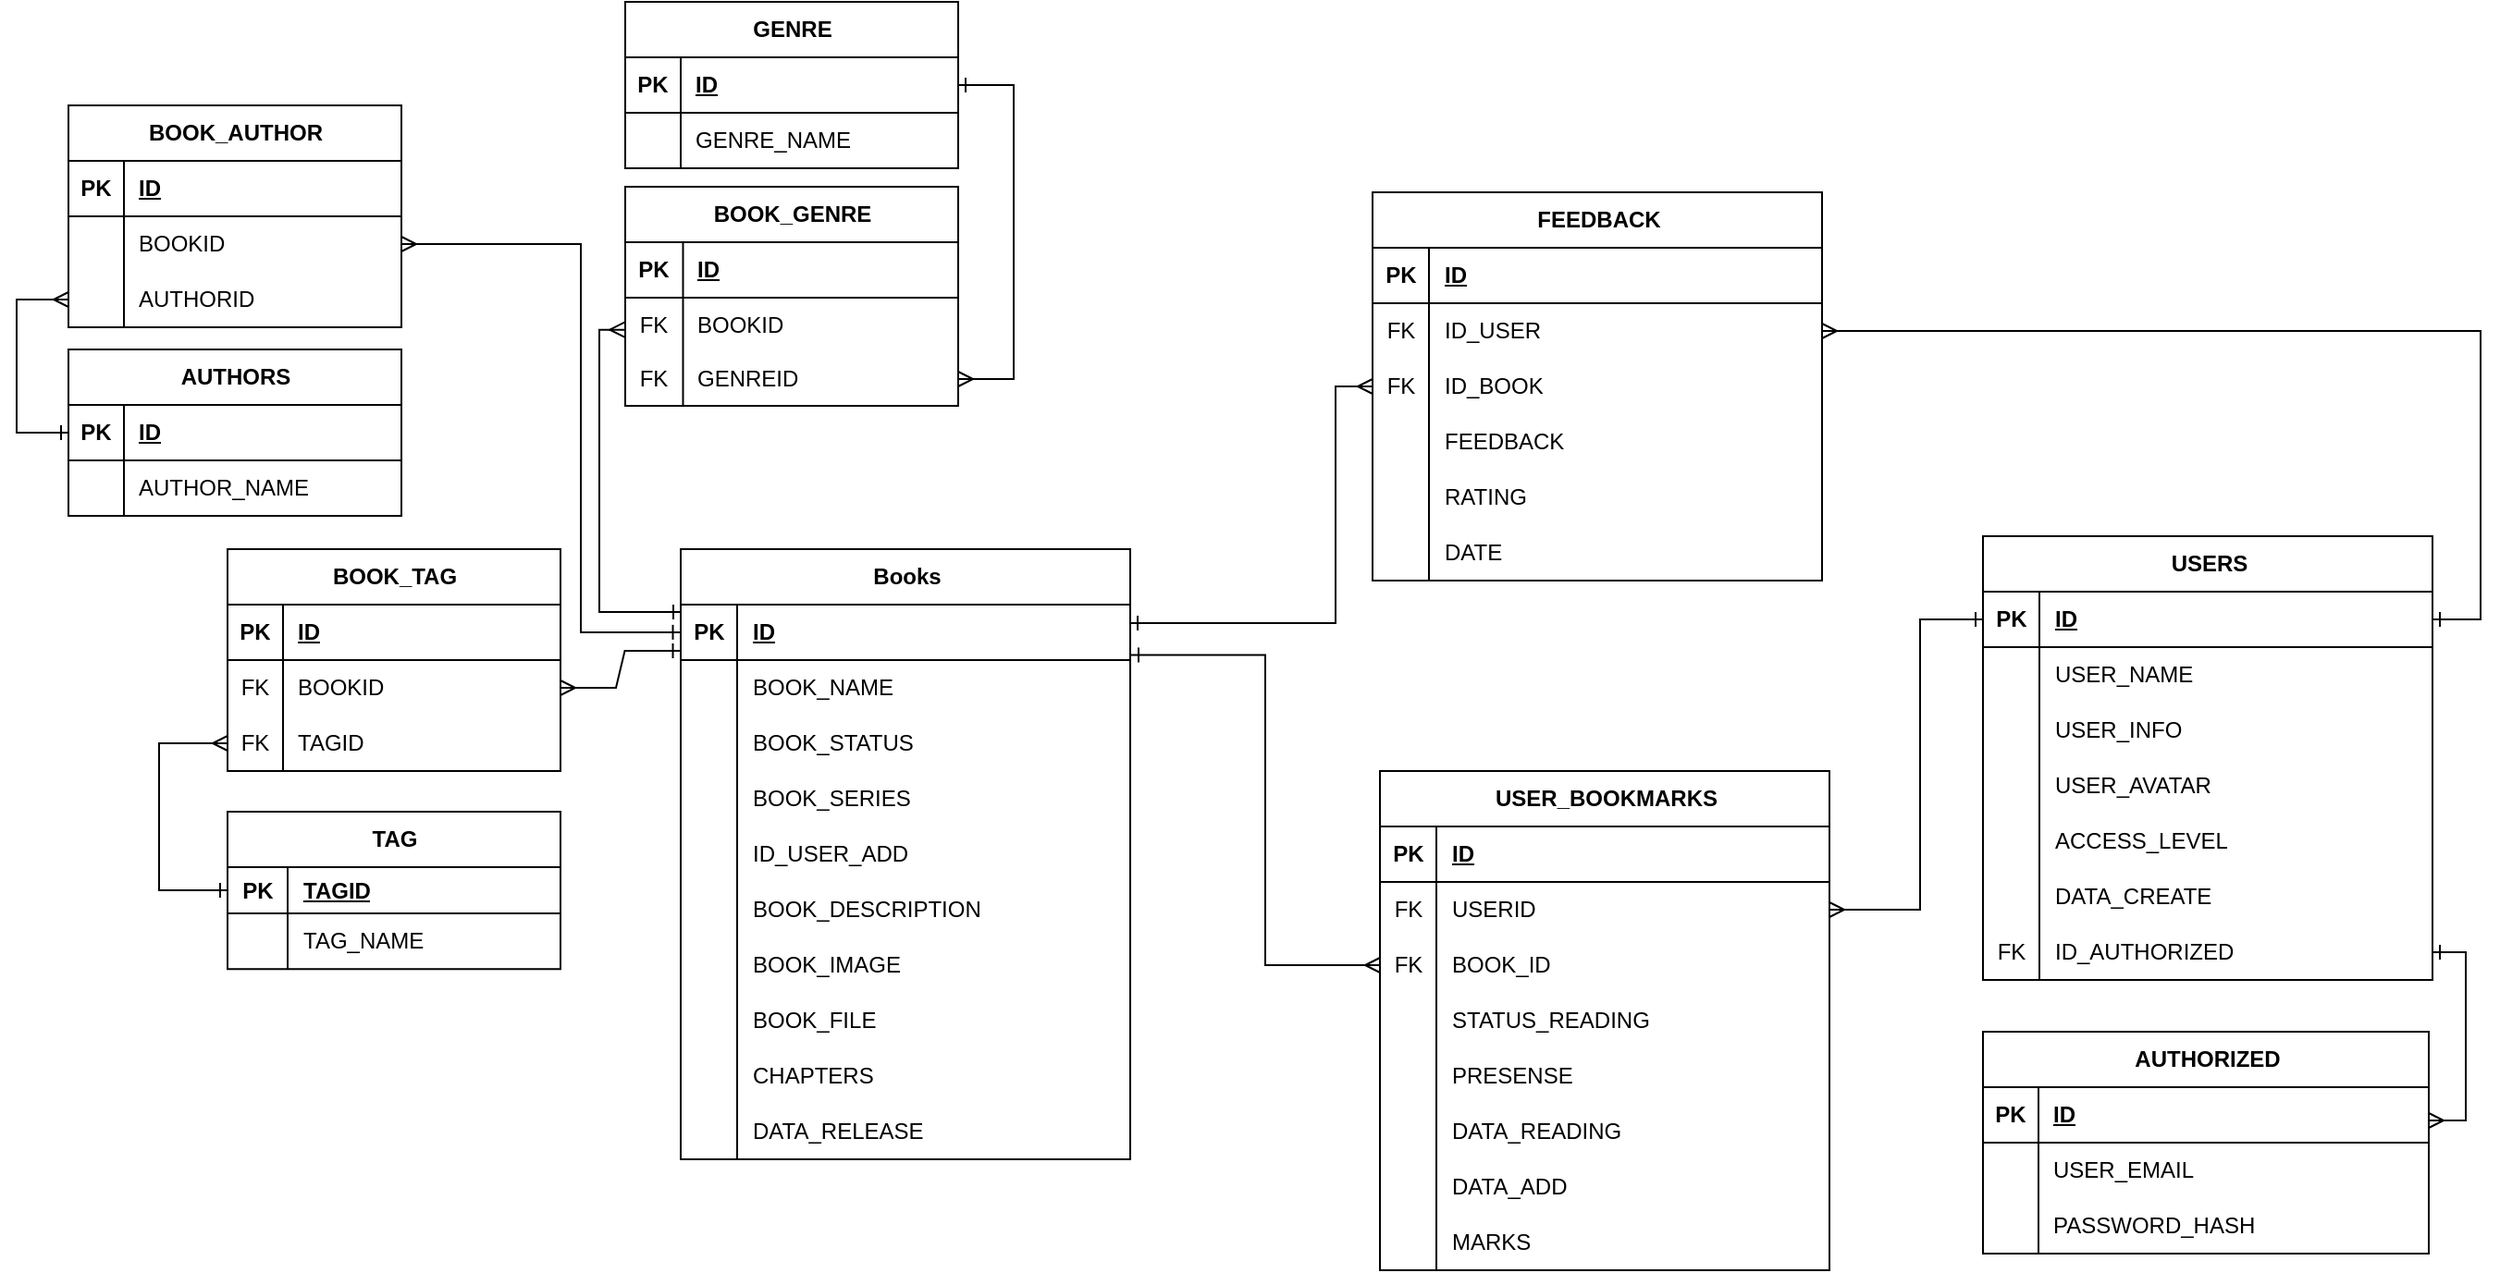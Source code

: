 <mxfile version="24.8.4">
  <diagram name="Страница — 1" id="aPt7wArLV16hNd6ixaCs">
    <mxGraphModel dx="2294" dy="1728" grid="0" gridSize="10" guides="1" tooltips="1" connect="1" arrows="1" fold="1" page="0" pageScale="1" pageWidth="827" pageHeight="1169" math="0" shadow="0">
      <root>
        <mxCell id="0" />
        <mxCell id="1" parent="0" />
        <mxCell id="AsbUazCAEoDY6bj1l2Nj-1" value="Books" style="shape=table;startSize=30;container=1;collapsible=1;childLayout=tableLayout;fixedRows=1;rowLines=0;fontStyle=1;align=center;resizeLast=1;html=1;" parent="1" vertex="1">
          <mxGeometry x="352" y="159" width="243" height="330" as="geometry" />
        </mxCell>
        <mxCell id="AsbUazCAEoDY6bj1l2Nj-2" value="" style="shape=tableRow;horizontal=0;startSize=0;swimlaneHead=0;swimlaneBody=0;fillColor=none;collapsible=0;dropTarget=0;points=[[0,0.5],[1,0.5]];portConstraint=eastwest;top=0;left=0;right=0;bottom=1;" parent="AsbUazCAEoDY6bj1l2Nj-1" vertex="1">
          <mxGeometry y="30" width="243" height="30" as="geometry" />
        </mxCell>
        <mxCell id="AsbUazCAEoDY6bj1l2Nj-3" value="PK" style="shape=partialRectangle;connectable=0;fillColor=none;top=0;left=0;bottom=0;right=0;fontStyle=1;overflow=hidden;whiteSpace=wrap;html=1;" parent="AsbUazCAEoDY6bj1l2Nj-2" vertex="1">
          <mxGeometry width="30.5" height="30" as="geometry">
            <mxRectangle width="30.5" height="30" as="alternateBounds" />
          </mxGeometry>
        </mxCell>
        <mxCell id="AsbUazCAEoDY6bj1l2Nj-4" value="ID" style="shape=partialRectangle;connectable=0;fillColor=none;top=0;left=0;bottom=0;right=0;align=left;spacingLeft=6;fontStyle=5;overflow=hidden;whiteSpace=wrap;html=1;" parent="AsbUazCAEoDY6bj1l2Nj-2" vertex="1">
          <mxGeometry x="30.5" width="212.5" height="30" as="geometry">
            <mxRectangle width="212.5" height="30" as="alternateBounds" />
          </mxGeometry>
        </mxCell>
        <mxCell id="AsbUazCAEoDY6bj1l2Nj-5" value="" style="shape=tableRow;horizontal=0;startSize=0;swimlaneHead=0;swimlaneBody=0;fillColor=none;collapsible=0;dropTarget=0;points=[[0,0.5],[1,0.5]];portConstraint=eastwest;top=0;left=0;right=0;bottom=0;" parent="AsbUazCAEoDY6bj1l2Nj-1" vertex="1">
          <mxGeometry y="60" width="243" height="30" as="geometry" />
        </mxCell>
        <mxCell id="AsbUazCAEoDY6bj1l2Nj-6" value="" style="shape=partialRectangle;connectable=0;fillColor=none;top=0;left=0;bottom=0;right=0;editable=1;overflow=hidden;whiteSpace=wrap;html=1;" parent="AsbUazCAEoDY6bj1l2Nj-5" vertex="1">
          <mxGeometry width="30.5" height="30" as="geometry">
            <mxRectangle width="30.5" height="30" as="alternateBounds" />
          </mxGeometry>
        </mxCell>
        <mxCell id="AsbUazCAEoDY6bj1l2Nj-7" value="BOOK_NAME" style="shape=partialRectangle;connectable=0;fillColor=none;top=0;left=0;bottom=0;right=0;align=left;spacingLeft=6;overflow=hidden;whiteSpace=wrap;html=1;" parent="AsbUazCAEoDY6bj1l2Nj-5" vertex="1">
          <mxGeometry x="30.5" width="212.5" height="30" as="geometry">
            <mxRectangle width="212.5" height="30" as="alternateBounds" />
          </mxGeometry>
        </mxCell>
        <mxCell id="AsbUazCAEoDY6bj1l2Nj-8" value="" style="shape=tableRow;horizontal=0;startSize=0;swimlaneHead=0;swimlaneBody=0;fillColor=none;collapsible=0;dropTarget=0;points=[[0,0.5],[1,0.5]];portConstraint=eastwest;top=0;left=0;right=0;bottom=0;" parent="AsbUazCAEoDY6bj1l2Nj-1" vertex="1">
          <mxGeometry y="90" width="243" height="30" as="geometry" />
        </mxCell>
        <mxCell id="AsbUazCAEoDY6bj1l2Nj-9" value="" style="shape=partialRectangle;connectable=0;fillColor=none;top=0;left=0;bottom=0;right=0;editable=1;overflow=hidden;whiteSpace=wrap;html=1;" parent="AsbUazCAEoDY6bj1l2Nj-8" vertex="1">
          <mxGeometry width="30.5" height="30" as="geometry">
            <mxRectangle width="30.5" height="30" as="alternateBounds" />
          </mxGeometry>
        </mxCell>
        <mxCell id="AsbUazCAEoDY6bj1l2Nj-10" value="BOOK_STATUS" style="shape=partialRectangle;connectable=0;fillColor=none;top=0;left=0;bottom=0;right=0;align=left;spacingLeft=6;overflow=hidden;whiteSpace=wrap;html=1;" parent="AsbUazCAEoDY6bj1l2Nj-8" vertex="1">
          <mxGeometry x="30.5" width="212.5" height="30" as="geometry">
            <mxRectangle width="212.5" height="30" as="alternateBounds" />
          </mxGeometry>
        </mxCell>
        <mxCell id="AsbUazCAEoDY6bj1l2Nj-11" value="" style="shape=tableRow;horizontal=0;startSize=0;swimlaneHead=0;swimlaneBody=0;fillColor=none;collapsible=0;dropTarget=0;points=[[0,0.5],[1,0.5]];portConstraint=eastwest;top=0;left=0;right=0;bottom=0;" parent="AsbUazCAEoDY6bj1l2Nj-1" vertex="1">
          <mxGeometry y="120" width="243" height="30" as="geometry" />
        </mxCell>
        <mxCell id="AsbUazCAEoDY6bj1l2Nj-12" value="" style="shape=partialRectangle;connectable=0;fillColor=none;top=0;left=0;bottom=0;right=0;editable=1;overflow=hidden;whiteSpace=wrap;html=1;" parent="AsbUazCAEoDY6bj1l2Nj-11" vertex="1">
          <mxGeometry width="30.5" height="30" as="geometry">
            <mxRectangle width="30.5" height="30" as="alternateBounds" />
          </mxGeometry>
        </mxCell>
        <mxCell id="AsbUazCAEoDY6bj1l2Nj-13" value="BOOK_SERIES" style="shape=partialRectangle;connectable=0;fillColor=none;top=0;left=0;bottom=0;right=0;align=left;spacingLeft=6;overflow=hidden;whiteSpace=wrap;html=1;" parent="AsbUazCAEoDY6bj1l2Nj-11" vertex="1">
          <mxGeometry x="30.5" width="212.5" height="30" as="geometry">
            <mxRectangle width="212.5" height="30" as="alternateBounds" />
          </mxGeometry>
        </mxCell>
        <mxCell id="AsbUazCAEoDY6bj1l2Nj-43" value="" style="shape=tableRow;horizontal=0;startSize=0;swimlaneHead=0;swimlaneBody=0;fillColor=none;collapsible=0;dropTarget=0;points=[[0,0.5],[1,0.5]];portConstraint=eastwest;top=0;left=0;right=0;bottom=0;" parent="AsbUazCAEoDY6bj1l2Nj-1" vertex="1">
          <mxGeometry y="150" width="243" height="30" as="geometry" />
        </mxCell>
        <mxCell id="AsbUazCAEoDY6bj1l2Nj-44" value="" style="shape=partialRectangle;connectable=0;fillColor=none;top=0;left=0;bottom=0;right=0;editable=1;overflow=hidden;whiteSpace=wrap;html=1;" parent="AsbUazCAEoDY6bj1l2Nj-43" vertex="1">
          <mxGeometry width="30.5" height="30" as="geometry">
            <mxRectangle width="30.5" height="30" as="alternateBounds" />
          </mxGeometry>
        </mxCell>
        <mxCell id="AsbUazCAEoDY6bj1l2Nj-45" value="ID_USER_ADD" style="shape=partialRectangle;connectable=0;fillColor=none;top=0;left=0;bottom=0;right=0;align=left;spacingLeft=6;overflow=hidden;whiteSpace=wrap;html=1;" parent="AsbUazCAEoDY6bj1l2Nj-43" vertex="1">
          <mxGeometry x="30.5" width="212.5" height="30" as="geometry">
            <mxRectangle width="212.5" height="30" as="alternateBounds" />
          </mxGeometry>
        </mxCell>
        <mxCell id="AsbUazCAEoDY6bj1l2Nj-46" value="" style="shape=tableRow;horizontal=0;startSize=0;swimlaneHead=0;swimlaneBody=0;fillColor=none;collapsible=0;dropTarget=0;points=[[0,0.5],[1,0.5]];portConstraint=eastwest;top=0;left=0;right=0;bottom=0;" parent="AsbUazCAEoDY6bj1l2Nj-1" vertex="1">
          <mxGeometry y="180" width="243" height="30" as="geometry" />
        </mxCell>
        <mxCell id="AsbUazCAEoDY6bj1l2Nj-47" value="" style="shape=partialRectangle;connectable=0;fillColor=none;top=0;left=0;bottom=0;right=0;editable=1;overflow=hidden;whiteSpace=wrap;html=1;" parent="AsbUazCAEoDY6bj1l2Nj-46" vertex="1">
          <mxGeometry width="30.5" height="30" as="geometry">
            <mxRectangle width="30.5" height="30" as="alternateBounds" />
          </mxGeometry>
        </mxCell>
        <mxCell id="AsbUazCAEoDY6bj1l2Nj-48" value="BOOK_DESCRIPTION" style="shape=partialRectangle;connectable=0;fillColor=none;top=0;left=0;bottom=0;right=0;align=left;spacingLeft=6;overflow=hidden;whiteSpace=wrap;html=1;" parent="AsbUazCAEoDY6bj1l2Nj-46" vertex="1">
          <mxGeometry x="30.5" width="212.5" height="30" as="geometry">
            <mxRectangle width="212.5" height="30" as="alternateBounds" />
          </mxGeometry>
        </mxCell>
        <mxCell id="AsbUazCAEoDY6bj1l2Nj-49" value="" style="shape=tableRow;horizontal=0;startSize=0;swimlaneHead=0;swimlaneBody=0;fillColor=none;collapsible=0;dropTarget=0;points=[[0,0.5],[1,0.5]];portConstraint=eastwest;top=0;left=0;right=0;bottom=0;" parent="AsbUazCAEoDY6bj1l2Nj-1" vertex="1">
          <mxGeometry y="210" width="243" height="30" as="geometry" />
        </mxCell>
        <mxCell id="AsbUazCAEoDY6bj1l2Nj-50" value="" style="shape=partialRectangle;connectable=0;fillColor=none;top=0;left=0;bottom=0;right=0;editable=1;overflow=hidden;whiteSpace=wrap;html=1;" parent="AsbUazCAEoDY6bj1l2Nj-49" vertex="1">
          <mxGeometry width="30.5" height="30" as="geometry">
            <mxRectangle width="30.5" height="30" as="alternateBounds" />
          </mxGeometry>
        </mxCell>
        <mxCell id="AsbUazCAEoDY6bj1l2Nj-51" value="BOOK_IMAGE" style="shape=partialRectangle;connectable=0;fillColor=none;top=0;left=0;bottom=0;right=0;align=left;spacingLeft=6;overflow=hidden;whiteSpace=wrap;html=1;" parent="AsbUazCAEoDY6bj1l2Nj-49" vertex="1">
          <mxGeometry x="30.5" width="212.5" height="30" as="geometry">
            <mxRectangle width="212.5" height="30" as="alternateBounds" />
          </mxGeometry>
        </mxCell>
        <mxCell id="AsbUazCAEoDY6bj1l2Nj-52" value="" style="shape=tableRow;horizontal=0;startSize=0;swimlaneHead=0;swimlaneBody=0;fillColor=none;collapsible=0;dropTarget=0;points=[[0,0.5],[1,0.5]];portConstraint=eastwest;top=0;left=0;right=0;bottom=0;" parent="AsbUazCAEoDY6bj1l2Nj-1" vertex="1">
          <mxGeometry y="240" width="243" height="30" as="geometry" />
        </mxCell>
        <mxCell id="AsbUazCAEoDY6bj1l2Nj-53" value="" style="shape=partialRectangle;connectable=0;fillColor=none;top=0;left=0;bottom=0;right=0;editable=1;overflow=hidden;whiteSpace=wrap;html=1;" parent="AsbUazCAEoDY6bj1l2Nj-52" vertex="1">
          <mxGeometry width="30.5" height="30" as="geometry">
            <mxRectangle width="30.5" height="30" as="alternateBounds" />
          </mxGeometry>
        </mxCell>
        <mxCell id="AsbUazCAEoDY6bj1l2Nj-54" value="BOOK_FILE" style="shape=partialRectangle;connectable=0;fillColor=none;top=0;left=0;bottom=0;right=0;align=left;spacingLeft=6;overflow=hidden;whiteSpace=wrap;html=1;" parent="AsbUazCAEoDY6bj1l2Nj-52" vertex="1">
          <mxGeometry x="30.5" width="212.5" height="30" as="geometry">
            <mxRectangle width="212.5" height="30" as="alternateBounds" />
          </mxGeometry>
        </mxCell>
        <mxCell id="AsbUazCAEoDY6bj1l2Nj-55" value="" style="shape=tableRow;horizontal=0;startSize=0;swimlaneHead=0;swimlaneBody=0;fillColor=none;collapsible=0;dropTarget=0;points=[[0,0.5],[1,0.5]];portConstraint=eastwest;top=0;left=0;right=0;bottom=0;" parent="AsbUazCAEoDY6bj1l2Nj-1" vertex="1">
          <mxGeometry y="270" width="243" height="30" as="geometry" />
        </mxCell>
        <mxCell id="AsbUazCAEoDY6bj1l2Nj-56" value="" style="shape=partialRectangle;connectable=0;fillColor=none;top=0;left=0;bottom=0;right=0;editable=1;overflow=hidden;whiteSpace=wrap;html=1;" parent="AsbUazCAEoDY6bj1l2Nj-55" vertex="1">
          <mxGeometry width="30.5" height="30" as="geometry">
            <mxRectangle width="30.5" height="30" as="alternateBounds" />
          </mxGeometry>
        </mxCell>
        <mxCell id="AsbUazCAEoDY6bj1l2Nj-57" value="CHAPTERS" style="shape=partialRectangle;connectable=0;fillColor=none;top=0;left=0;bottom=0;right=0;align=left;spacingLeft=6;overflow=hidden;whiteSpace=wrap;html=1;" parent="AsbUazCAEoDY6bj1l2Nj-55" vertex="1">
          <mxGeometry x="30.5" width="212.5" height="30" as="geometry">
            <mxRectangle width="212.5" height="30" as="alternateBounds" />
          </mxGeometry>
        </mxCell>
        <mxCell id="AsbUazCAEoDY6bj1l2Nj-58" value="" style="shape=tableRow;horizontal=0;startSize=0;swimlaneHead=0;swimlaneBody=0;fillColor=none;collapsible=0;dropTarget=0;points=[[0,0.5],[1,0.5]];portConstraint=eastwest;top=0;left=0;right=0;bottom=0;" parent="AsbUazCAEoDY6bj1l2Nj-1" vertex="1">
          <mxGeometry y="300" width="243" height="30" as="geometry" />
        </mxCell>
        <mxCell id="AsbUazCAEoDY6bj1l2Nj-59" value="" style="shape=partialRectangle;connectable=0;fillColor=none;top=0;left=0;bottom=0;right=0;editable=1;overflow=hidden;whiteSpace=wrap;html=1;" parent="AsbUazCAEoDY6bj1l2Nj-58" vertex="1">
          <mxGeometry width="30.5" height="30" as="geometry">
            <mxRectangle width="30.5" height="30" as="alternateBounds" />
          </mxGeometry>
        </mxCell>
        <mxCell id="AsbUazCAEoDY6bj1l2Nj-60" value="DATA_RELEASE" style="shape=partialRectangle;connectable=0;fillColor=none;top=0;left=0;bottom=0;right=0;align=left;spacingLeft=6;overflow=hidden;whiteSpace=wrap;html=1;" parent="AsbUazCAEoDY6bj1l2Nj-58" vertex="1">
          <mxGeometry x="30.5" width="212.5" height="30" as="geometry">
            <mxRectangle width="212.5" height="30" as="alternateBounds" />
          </mxGeometry>
        </mxCell>
        <mxCell id="AsbUazCAEoDY6bj1l2Nj-61" value="BOOK_TAG" style="shape=table;startSize=30;container=1;collapsible=1;childLayout=tableLayout;fixedRows=1;rowLines=0;fontStyle=1;align=center;resizeLast=1;html=1;" parent="1" vertex="1">
          <mxGeometry x="107" y="159" width="180" height="120" as="geometry" />
        </mxCell>
        <mxCell id="AsbUazCAEoDY6bj1l2Nj-62" value="" style="shape=tableRow;horizontal=0;startSize=0;swimlaneHead=0;swimlaneBody=0;fillColor=none;collapsible=0;dropTarget=0;points=[[0,0.5],[1,0.5]];portConstraint=eastwest;top=0;left=0;right=0;bottom=1;" parent="AsbUazCAEoDY6bj1l2Nj-61" vertex="1">
          <mxGeometry y="30" width="180" height="30" as="geometry" />
        </mxCell>
        <mxCell id="AsbUazCAEoDY6bj1l2Nj-63" value="PK" style="shape=partialRectangle;connectable=0;fillColor=none;top=0;left=0;bottom=0;right=0;fontStyle=1;overflow=hidden;whiteSpace=wrap;html=1;" parent="AsbUazCAEoDY6bj1l2Nj-62" vertex="1">
          <mxGeometry width="30" height="30" as="geometry">
            <mxRectangle width="30" height="30" as="alternateBounds" />
          </mxGeometry>
        </mxCell>
        <mxCell id="AsbUazCAEoDY6bj1l2Nj-64" value="ID" style="shape=partialRectangle;connectable=0;fillColor=none;top=0;left=0;bottom=0;right=0;align=left;spacingLeft=6;fontStyle=5;overflow=hidden;whiteSpace=wrap;html=1;" parent="AsbUazCAEoDY6bj1l2Nj-62" vertex="1">
          <mxGeometry x="30" width="150" height="30" as="geometry">
            <mxRectangle width="150" height="30" as="alternateBounds" />
          </mxGeometry>
        </mxCell>
        <mxCell id="AsbUazCAEoDY6bj1l2Nj-65" value="" style="shape=tableRow;horizontal=0;startSize=0;swimlaneHead=0;swimlaneBody=0;fillColor=none;collapsible=0;dropTarget=0;points=[[0,0.5],[1,0.5]];portConstraint=eastwest;top=0;left=0;right=0;bottom=0;" parent="AsbUazCAEoDY6bj1l2Nj-61" vertex="1">
          <mxGeometry y="60" width="180" height="30" as="geometry" />
        </mxCell>
        <mxCell id="AsbUazCAEoDY6bj1l2Nj-66" value="FK" style="shape=partialRectangle;connectable=0;fillColor=none;top=0;left=0;bottom=0;right=0;editable=1;overflow=hidden;whiteSpace=wrap;html=1;" parent="AsbUazCAEoDY6bj1l2Nj-65" vertex="1">
          <mxGeometry width="30" height="30" as="geometry">
            <mxRectangle width="30" height="30" as="alternateBounds" />
          </mxGeometry>
        </mxCell>
        <mxCell id="AsbUazCAEoDY6bj1l2Nj-67" value="BOOKID" style="shape=partialRectangle;connectable=0;fillColor=none;top=0;left=0;bottom=0;right=0;align=left;spacingLeft=6;overflow=hidden;whiteSpace=wrap;html=1;" parent="AsbUazCAEoDY6bj1l2Nj-65" vertex="1">
          <mxGeometry x="30" width="150" height="30" as="geometry">
            <mxRectangle width="150" height="30" as="alternateBounds" />
          </mxGeometry>
        </mxCell>
        <mxCell id="AsbUazCAEoDY6bj1l2Nj-68" value="" style="shape=tableRow;horizontal=0;startSize=0;swimlaneHead=0;swimlaneBody=0;fillColor=none;collapsible=0;dropTarget=0;points=[[0,0.5],[1,0.5]];portConstraint=eastwest;top=0;left=0;right=0;bottom=0;" parent="AsbUazCAEoDY6bj1l2Nj-61" vertex="1">
          <mxGeometry y="90" width="180" height="30" as="geometry" />
        </mxCell>
        <mxCell id="AsbUazCAEoDY6bj1l2Nj-69" value="FK" style="shape=partialRectangle;connectable=0;fillColor=none;top=0;left=0;bottom=0;right=0;editable=1;overflow=hidden;whiteSpace=wrap;html=1;" parent="AsbUazCAEoDY6bj1l2Nj-68" vertex="1">
          <mxGeometry width="30" height="30" as="geometry">
            <mxRectangle width="30" height="30" as="alternateBounds" />
          </mxGeometry>
        </mxCell>
        <mxCell id="AsbUazCAEoDY6bj1l2Nj-70" value="TAGID" style="shape=partialRectangle;connectable=0;fillColor=none;top=0;left=0;bottom=0;right=0;align=left;spacingLeft=6;overflow=hidden;whiteSpace=wrap;html=1;" parent="AsbUazCAEoDY6bj1l2Nj-68" vertex="1">
          <mxGeometry x="30" width="150" height="30" as="geometry">
            <mxRectangle width="150" height="30" as="alternateBounds" />
          </mxGeometry>
        </mxCell>
        <mxCell id="AsbUazCAEoDY6bj1l2Nj-74" value="" style="edgeStyle=entityRelationEdgeStyle;fontSize=12;html=1;endArrow=ERone;endFill=1;rounded=0;entryX=-0.001;entryY=0.833;entryDx=0;entryDy=0;exitX=1;exitY=0.5;exitDx=0;exitDy=0;startArrow=ERmany;startFill=0;entryPerimeter=0;" parent="1" source="AsbUazCAEoDY6bj1l2Nj-65" target="AsbUazCAEoDY6bj1l2Nj-2" edge="1">
          <mxGeometry width="100" height="100" relative="1" as="geometry">
            <mxPoint x="220" y="448" as="sourcePoint" />
            <mxPoint x="320" y="348" as="targetPoint" />
          </mxGeometry>
        </mxCell>
        <mxCell id="AsbUazCAEoDY6bj1l2Nj-75" value="TAG" style="shape=table;startSize=30;container=1;collapsible=1;childLayout=tableLayout;fixedRows=1;rowLines=0;fontStyle=1;align=center;resizeLast=1;html=1;" parent="1" vertex="1">
          <mxGeometry x="107" y="301" width="180" height="85.143" as="geometry" />
        </mxCell>
        <mxCell id="AsbUazCAEoDY6bj1l2Nj-76" value="" style="shape=tableRow;horizontal=0;startSize=0;swimlaneHead=0;swimlaneBody=0;fillColor=none;collapsible=0;dropTarget=0;points=[[0,0.5],[1,0.5]];portConstraint=eastwest;top=0;left=0;right=0;bottom=1;" parent="AsbUazCAEoDY6bj1l2Nj-75" vertex="1">
          <mxGeometry y="30" width="180" height="25" as="geometry" />
        </mxCell>
        <mxCell id="AsbUazCAEoDY6bj1l2Nj-77" value="PK" style="shape=partialRectangle;connectable=0;fillColor=none;top=0;left=0;bottom=0;right=0;fontStyle=1;overflow=hidden;whiteSpace=wrap;html=1;" parent="AsbUazCAEoDY6bj1l2Nj-76" vertex="1">
          <mxGeometry width="32.517" height="25" as="geometry">
            <mxRectangle width="32.517" height="25" as="alternateBounds" />
          </mxGeometry>
        </mxCell>
        <mxCell id="AsbUazCAEoDY6bj1l2Nj-78" value="TAGID" style="shape=partialRectangle;connectable=0;fillColor=none;top=0;left=0;bottom=0;right=0;align=left;spacingLeft=6;fontStyle=5;overflow=hidden;whiteSpace=wrap;html=1;" parent="AsbUazCAEoDY6bj1l2Nj-76" vertex="1">
          <mxGeometry x="32.517" width="147.483" height="25" as="geometry">
            <mxRectangle width="147.483" height="25" as="alternateBounds" />
          </mxGeometry>
        </mxCell>
        <mxCell id="AsbUazCAEoDY6bj1l2Nj-79" value="" style="shape=tableRow;horizontal=0;startSize=0;swimlaneHead=0;swimlaneBody=0;fillColor=none;collapsible=0;dropTarget=0;points=[[0,0.5],[1,0.5]];portConstraint=eastwest;top=0;left=0;right=0;bottom=0;" parent="AsbUazCAEoDY6bj1l2Nj-75" vertex="1">
          <mxGeometry y="55" width="180" height="30" as="geometry" />
        </mxCell>
        <mxCell id="AsbUazCAEoDY6bj1l2Nj-80" value="" style="shape=partialRectangle;connectable=0;fillColor=none;top=0;left=0;bottom=0;right=0;editable=1;overflow=hidden;whiteSpace=wrap;html=1;" parent="AsbUazCAEoDY6bj1l2Nj-79" vertex="1">
          <mxGeometry width="32.517" height="30" as="geometry">
            <mxRectangle width="32.517" height="30" as="alternateBounds" />
          </mxGeometry>
        </mxCell>
        <mxCell id="AsbUazCAEoDY6bj1l2Nj-81" value="TAG_NAME" style="shape=partialRectangle;connectable=0;fillColor=none;top=0;left=0;bottom=0;right=0;align=left;spacingLeft=6;overflow=hidden;whiteSpace=wrap;html=1;" parent="AsbUazCAEoDY6bj1l2Nj-79" vertex="1">
          <mxGeometry x="32.517" width="147.483" height="30" as="geometry">
            <mxRectangle width="147.483" height="30" as="alternateBounds" />
          </mxGeometry>
        </mxCell>
        <mxCell id="AsbUazCAEoDY6bj1l2Nj-90" style="edgeStyle=orthogonalEdgeStyle;rounded=0;orthogonalLoop=1;jettySize=auto;html=1;entryX=0;entryY=0.5;entryDx=0;entryDy=0;endArrow=ERmany;endFill=0;startArrow=ERone;startFill=0;exitX=0;exitY=0.5;exitDx=0;exitDy=0;" parent="1" source="AsbUazCAEoDY6bj1l2Nj-76" target="AsbUazCAEoDY6bj1l2Nj-68" edge="1">
          <mxGeometry relative="1" as="geometry">
            <Array as="points">
              <mxPoint x="70" y="344" />
              <mxPoint x="70" y="264" />
            </Array>
          </mxGeometry>
        </mxCell>
        <mxCell id="AsbUazCAEoDY6bj1l2Nj-91" value="BOOK_GENRE" style="shape=table;startSize=30;container=1;collapsible=1;childLayout=tableLayout;fixedRows=1;rowLines=0;fontStyle=1;align=center;resizeLast=1;html=1;" parent="1" vertex="1">
          <mxGeometry x="322" y="-37" width="180" height="118.469" as="geometry" />
        </mxCell>
        <mxCell id="AsbUazCAEoDY6bj1l2Nj-92" value="" style="shape=tableRow;horizontal=0;startSize=0;swimlaneHead=0;swimlaneBody=0;fillColor=none;collapsible=0;dropTarget=0;points=[[0,0.5],[1,0.5]];portConstraint=eastwest;top=0;left=0;right=0;bottom=1;" parent="AsbUazCAEoDY6bj1l2Nj-91" vertex="1">
          <mxGeometry y="30" width="180" height="30" as="geometry" />
        </mxCell>
        <mxCell id="AsbUazCAEoDY6bj1l2Nj-93" value="PK" style="shape=partialRectangle;connectable=0;fillColor=none;top=0;left=0;bottom=0;right=0;fontStyle=1;overflow=hidden;whiteSpace=wrap;html=1;" parent="AsbUazCAEoDY6bj1l2Nj-92" vertex="1">
          <mxGeometry width="31.247" height="30" as="geometry">
            <mxRectangle width="31.247" height="30" as="alternateBounds" />
          </mxGeometry>
        </mxCell>
        <mxCell id="AsbUazCAEoDY6bj1l2Nj-94" value="ID" style="shape=partialRectangle;connectable=0;fillColor=none;top=0;left=0;bottom=0;right=0;align=left;spacingLeft=6;fontStyle=5;overflow=hidden;whiteSpace=wrap;html=1;" parent="AsbUazCAEoDY6bj1l2Nj-92" vertex="1">
          <mxGeometry x="31.247" width="148.753" height="30" as="geometry">
            <mxRectangle width="148.753" height="30" as="alternateBounds" />
          </mxGeometry>
        </mxCell>
        <mxCell id="AsbUazCAEoDY6bj1l2Nj-95" value="" style="shape=tableRow;horizontal=0;startSize=0;swimlaneHead=0;swimlaneBody=0;fillColor=none;collapsible=0;dropTarget=0;points=[[0,0.5],[1,0.5]];portConstraint=eastwest;top=0;left=0;right=0;bottom=0;" parent="AsbUazCAEoDY6bj1l2Nj-91" vertex="1">
          <mxGeometry y="60" width="180" height="30" as="geometry" />
        </mxCell>
        <mxCell id="AsbUazCAEoDY6bj1l2Nj-96" value="FK" style="shape=partialRectangle;connectable=0;fillColor=none;top=0;left=0;bottom=0;right=0;editable=1;overflow=hidden;whiteSpace=wrap;html=1;" parent="AsbUazCAEoDY6bj1l2Nj-95" vertex="1">
          <mxGeometry width="31.247" height="30" as="geometry">
            <mxRectangle width="31.247" height="30" as="alternateBounds" />
          </mxGeometry>
        </mxCell>
        <mxCell id="AsbUazCAEoDY6bj1l2Nj-97" value="BOOKID" style="shape=partialRectangle;connectable=0;fillColor=none;top=0;left=0;bottom=0;right=0;align=left;spacingLeft=6;overflow=hidden;whiteSpace=wrap;html=1;" parent="AsbUazCAEoDY6bj1l2Nj-95" vertex="1">
          <mxGeometry x="31.247" width="148.753" height="30" as="geometry">
            <mxRectangle width="148.753" height="30" as="alternateBounds" />
          </mxGeometry>
        </mxCell>
        <mxCell id="AsbUazCAEoDY6bj1l2Nj-98" value="" style="shape=tableRow;horizontal=0;startSize=0;swimlaneHead=0;swimlaneBody=0;fillColor=none;collapsible=0;dropTarget=0;points=[[0,0.5],[1,0.5]];portConstraint=eastwest;top=0;left=0;right=0;bottom=0;" parent="AsbUazCAEoDY6bj1l2Nj-91" vertex="1">
          <mxGeometry y="90" width="180" height="28" as="geometry" />
        </mxCell>
        <mxCell id="AsbUazCAEoDY6bj1l2Nj-99" value="FK" style="shape=partialRectangle;connectable=0;fillColor=none;top=0;left=0;bottom=0;right=0;editable=1;overflow=hidden;whiteSpace=wrap;html=1;" parent="AsbUazCAEoDY6bj1l2Nj-98" vertex="1">
          <mxGeometry width="31.247" height="28" as="geometry">
            <mxRectangle width="31.247" height="28" as="alternateBounds" />
          </mxGeometry>
        </mxCell>
        <mxCell id="AsbUazCAEoDY6bj1l2Nj-100" value="GENREID" style="shape=partialRectangle;connectable=0;fillColor=none;top=0;left=0;bottom=0;right=0;align=left;spacingLeft=6;overflow=hidden;whiteSpace=wrap;html=1;" parent="AsbUazCAEoDY6bj1l2Nj-98" vertex="1">
          <mxGeometry x="31.247" width="148.753" height="28" as="geometry">
            <mxRectangle width="148.753" height="28" as="alternateBounds" />
          </mxGeometry>
        </mxCell>
        <mxCell id="AsbUazCAEoDY6bj1l2Nj-104" value="" style="edgeStyle=elbowEdgeStyle;fontSize=12;html=1;endArrow=ERone;endFill=1;rounded=0;startArrow=ERmany;startFill=0;exitX=-0.002;exitY=0.578;exitDx=0;exitDy=0;exitPerimeter=0;" parent="1" source="AsbUazCAEoDY6bj1l2Nj-95" edge="1">
          <mxGeometry width="100" height="100" relative="1" as="geometry">
            <mxPoint x="271" y="81" as="sourcePoint" />
            <mxPoint x="352" y="193" as="targetPoint" />
            <Array as="points">
              <mxPoint x="308" y="122" />
            </Array>
          </mxGeometry>
        </mxCell>
        <mxCell id="AsbUazCAEoDY6bj1l2Nj-105" value="GENRE" style="shape=table;startSize=30;container=1;collapsible=1;childLayout=tableLayout;fixedRows=1;rowLines=0;fontStyle=1;align=center;resizeLast=1;html=1;" parent="1" vertex="1">
          <mxGeometry x="322" y="-137" width="180" height="90" as="geometry" />
        </mxCell>
        <mxCell id="AsbUazCAEoDY6bj1l2Nj-106" value="" style="shape=tableRow;horizontal=0;startSize=0;swimlaneHead=0;swimlaneBody=0;fillColor=none;collapsible=0;dropTarget=0;points=[[0,0.5],[1,0.5]];portConstraint=eastwest;top=0;left=0;right=0;bottom=1;" parent="AsbUazCAEoDY6bj1l2Nj-105" vertex="1">
          <mxGeometry y="30" width="180" height="30" as="geometry" />
        </mxCell>
        <mxCell id="AsbUazCAEoDY6bj1l2Nj-107" value="PK" style="shape=partialRectangle;connectable=0;fillColor=none;top=0;left=0;bottom=0;right=0;fontStyle=1;overflow=hidden;whiteSpace=wrap;html=1;" parent="AsbUazCAEoDY6bj1l2Nj-106" vertex="1">
          <mxGeometry width="30" height="30" as="geometry">
            <mxRectangle width="30" height="30" as="alternateBounds" />
          </mxGeometry>
        </mxCell>
        <mxCell id="AsbUazCAEoDY6bj1l2Nj-108" value="ID" style="shape=partialRectangle;connectable=0;fillColor=none;top=0;left=0;bottom=0;right=0;align=left;spacingLeft=6;fontStyle=5;overflow=hidden;whiteSpace=wrap;html=1;" parent="AsbUazCAEoDY6bj1l2Nj-106" vertex="1">
          <mxGeometry x="30" width="150" height="30" as="geometry">
            <mxRectangle width="150" height="30" as="alternateBounds" />
          </mxGeometry>
        </mxCell>
        <mxCell id="AsbUazCAEoDY6bj1l2Nj-109" value="" style="shape=tableRow;horizontal=0;startSize=0;swimlaneHead=0;swimlaneBody=0;fillColor=none;collapsible=0;dropTarget=0;points=[[0,0.5],[1,0.5]];portConstraint=eastwest;top=0;left=0;right=0;bottom=0;" parent="AsbUazCAEoDY6bj1l2Nj-105" vertex="1">
          <mxGeometry y="60" width="180" height="30" as="geometry" />
        </mxCell>
        <mxCell id="AsbUazCAEoDY6bj1l2Nj-110" value="" style="shape=partialRectangle;connectable=0;fillColor=none;top=0;left=0;bottom=0;right=0;editable=1;overflow=hidden;whiteSpace=wrap;html=1;" parent="AsbUazCAEoDY6bj1l2Nj-109" vertex="1">
          <mxGeometry width="30" height="30" as="geometry">
            <mxRectangle width="30" height="30" as="alternateBounds" />
          </mxGeometry>
        </mxCell>
        <mxCell id="AsbUazCAEoDY6bj1l2Nj-111" value="GENRE_NAME" style="shape=partialRectangle;connectable=0;fillColor=none;top=0;left=0;bottom=0;right=0;align=left;spacingLeft=6;overflow=hidden;whiteSpace=wrap;html=1;" parent="AsbUazCAEoDY6bj1l2Nj-109" vertex="1">
          <mxGeometry x="30" width="150" height="30" as="geometry">
            <mxRectangle width="150" height="30" as="alternateBounds" />
          </mxGeometry>
        </mxCell>
        <mxCell id="AsbUazCAEoDY6bj1l2Nj-118" value="" style="edgeStyle=elbowEdgeStyle;fontSize=12;html=1;endArrow=ERmany;endFill=0;rounded=0;entryX=1;entryY=0.5;entryDx=0;entryDy=0;startArrow=ERone;startFill=0;exitX=1;exitY=0.5;exitDx=0;exitDy=0;" parent="1" source="AsbUazCAEoDY6bj1l2Nj-106" target="AsbUazCAEoDY6bj1l2Nj-98" edge="1">
          <mxGeometry width="100" height="100" relative="1" as="geometry">
            <mxPoint x="499" y="-60" as="sourcePoint" />
            <mxPoint x="630" y="133" as="targetPoint" />
            <Array as="points">
              <mxPoint x="532" y="38" />
            </Array>
          </mxGeometry>
        </mxCell>
        <mxCell id="AsbUazCAEoDY6bj1l2Nj-119" value="BOOK_AUTHOR" style="shape=table;startSize=30;container=1;collapsible=1;childLayout=tableLayout;fixedRows=1;rowLines=0;fontStyle=1;align=center;resizeLast=1;html=1;" parent="1" vertex="1">
          <mxGeometry x="21" y="-81" width="180" height="120" as="geometry" />
        </mxCell>
        <mxCell id="AsbUazCAEoDY6bj1l2Nj-120" value="" style="shape=tableRow;horizontal=0;startSize=0;swimlaneHead=0;swimlaneBody=0;fillColor=none;collapsible=0;dropTarget=0;points=[[0,0.5],[1,0.5]];portConstraint=eastwest;top=0;left=0;right=0;bottom=1;" parent="AsbUazCAEoDY6bj1l2Nj-119" vertex="1">
          <mxGeometry y="30" width="180" height="30" as="geometry" />
        </mxCell>
        <mxCell id="AsbUazCAEoDY6bj1l2Nj-121" value="PK" style="shape=partialRectangle;connectable=0;fillColor=none;top=0;left=0;bottom=0;right=0;fontStyle=1;overflow=hidden;whiteSpace=wrap;html=1;" parent="AsbUazCAEoDY6bj1l2Nj-120" vertex="1">
          <mxGeometry width="30" height="30" as="geometry">
            <mxRectangle width="30" height="30" as="alternateBounds" />
          </mxGeometry>
        </mxCell>
        <mxCell id="AsbUazCAEoDY6bj1l2Nj-122" value="ID" style="shape=partialRectangle;connectable=0;fillColor=none;top=0;left=0;bottom=0;right=0;align=left;spacingLeft=6;fontStyle=5;overflow=hidden;whiteSpace=wrap;html=1;" parent="AsbUazCAEoDY6bj1l2Nj-120" vertex="1">
          <mxGeometry x="30" width="150" height="30" as="geometry">
            <mxRectangle width="150" height="30" as="alternateBounds" />
          </mxGeometry>
        </mxCell>
        <mxCell id="AsbUazCAEoDY6bj1l2Nj-123" value="" style="shape=tableRow;horizontal=0;startSize=0;swimlaneHead=0;swimlaneBody=0;fillColor=none;collapsible=0;dropTarget=0;points=[[0,0.5],[1,0.5]];portConstraint=eastwest;top=0;left=0;right=0;bottom=0;" parent="AsbUazCAEoDY6bj1l2Nj-119" vertex="1">
          <mxGeometry y="60" width="180" height="30" as="geometry" />
        </mxCell>
        <mxCell id="AsbUazCAEoDY6bj1l2Nj-124" value="" style="shape=partialRectangle;connectable=0;fillColor=none;top=0;left=0;bottom=0;right=0;editable=1;overflow=hidden;whiteSpace=wrap;html=1;" parent="AsbUazCAEoDY6bj1l2Nj-123" vertex="1">
          <mxGeometry width="30" height="30" as="geometry">
            <mxRectangle width="30" height="30" as="alternateBounds" />
          </mxGeometry>
        </mxCell>
        <mxCell id="AsbUazCAEoDY6bj1l2Nj-125" value="BOOKID" style="shape=partialRectangle;connectable=0;fillColor=none;top=0;left=0;bottom=0;right=0;align=left;spacingLeft=6;overflow=hidden;whiteSpace=wrap;html=1;" parent="AsbUazCAEoDY6bj1l2Nj-123" vertex="1">
          <mxGeometry x="30" width="150" height="30" as="geometry">
            <mxRectangle width="150" height="30" as="alternateBounds" />
          </mxGeometry>
        </mxCell>
        <mxCell id="AsbUazCAEoDY6bj1l2Nj-126" value="" style="shape=tableRow;horizontal=0;startSize=0;swimlaneHead=0;swimlaneBody=0;fillColor=none;collapsible=0;dropTarget=0;points=[[0,0.5],[1,0.5]];portConstraint=eastwest;top=0;left=0;right=0;bottom=0;" parent="AsbUazCAEoDY6bj1l2Nj-119" vertex="1">
          <mxGeometry y="90" width="180" height="30" as="geometry" />
        </mxCell>
        <mxCell id="AsbUazCAEoDY6bj1l2Nj-127" value="" style="shape=partialRectangle;connectable=0;fillColor=none;top=0;left=0;bottom=0;right=0;editable=1;overflow=hidden;whiteSpace=wrap;html=1;" parent="AsbUazCAEoDY6bj1l2Nj-126" vertex="1">
          <mxGeometry width="30" height="30" as="geometry">
            <mxRectangle width="30" height="30" as="alternateBounds" />
          </mxGeometry>
        </mxCell>
        <mxCell id="AsbUazCAEoDY6bj1l2Nj-128" value="AUTHORID" style="shape=partialRectangle;connectable=0;fillColor=none;top=0;left=0;bottom=0;right=0;align=left;spacingLeft=6;overflow=hidden;whiteSpace=wrap;html=1;" parent="AsbUazCAEoDY6bj1l2Nj-126" vertex="1">
          <mxGeometry x="30" width="150" height="30" as="geometry">
            <mxRectangle width="150" height="30" as="alternateBounds" />
          </mxGeometry>
        </mxCell>
        <mxCell id="AsbUazCAEoDY6bj1l2Nj-132" value="" style="edgeStyle=elbowEdgeStyle;fontSize=12;html=1;endArrow=ERone;endFill=1;rounded=0;startArrow=ERmany;startFill=0;entryX=-0.001;entryY=0.498;entryDx=0;entryDy=0;entryPerimeter=0;exitX=1;exitY=0.5;exitDx=0;exitDy=0;" parent="1" source="AsbUazCAEoDY6bj1l2Nj-123" target="AsbUazCAEoDY6bj1l2Nj-2" edge="1">
          <mxGeometry width="100" height="100" relative="1" as="geometry">
            <mxPoint x="239" y="34" as="sourcePoint" />
            <mxPoint x="351" y="204" as="targetPoint" />
            <Array as="points">
              <mxPoint x="298" y="127" />
            </Array>
          </mxGeometry>
        </mxCell>
        <mxCell id="AsbUazCAEoDY6bj1l2Nj-153" value="AUTHORS" style="shape=table;startSize=30;container=1;collapsible=1;childLayout=tableLayout;fixedRows=1;rowLines=0;fontStyle=1;align=center;resizeLast=1;html=1;" parent="1" vertex="1">
          <mxGeometry x="21" y="51" width="180" height="90" as="geometry" />
        </mxCell>
        <mxCell id="AsbUazCAEoDY6bj1l2Nj-154" value="" style="shape=tableRow;horizontal=0;startSize=0;swimlaneHead=0;swimlaneBody=0;fillColor=none;collapsible=0;dropTarget=0;points=[[0,0.5],[1,0.5]];portConstraint=eastwest;top=0;left=0;right=0;bottom=1;" parent="AsbUazCAEoDY6bj1l2Nj-153" vertex="1">
          <mxGeometry y="30" width="180" height="30" as="geometry" />
        </mxCell>
        <mxCell id="AsbUazCAEoDY6bj1l2Nj-155" value="PK" style="shape=partialRectangle;connectable=0;fillColor=none;top=0;left=0;bottom=0;right=0;fontStyle=1;overflow=hidden;whiteSpace=wrap;html=1;" parent="AsbUazCAEoDY6bj1l2Nj-154" vertex="1">
          <mxGeometry width="30" height="30" as="geometry">
            <mxRectangle width="30" height="30" as="alternateBounds" />
          </mxGeometry>
        </mxCell>
        <mxCell id="AsbUazCAEoDY6bj1l2Nj-156" value="ID" style="shape=partialRectangle;connectable=0;fillColor=none;top=0;left=0;bottom=0;right=0;align=left;spacingLeft=6;fontStyle=5;overflow=hidden;whiteSpace=wrap;html=1;" parent="AsbUazCAEoDY6bj1l2Nj-154" vertex="1">
          <mxGeometry x="30" width="150" height="30" as="geometry">
            <mxRectangle width="150" height="30" as="alternateBounds" />
          </mxGeometry>
        </mxCell>
        <mxCell id="AsbUazCAEoDY6bj1l2Nj-157" value="" style="shape=tableRow;horizontal=0;startSize=0;swimlaneHead=0;swimlaneBody=0;fillColor=none;collapsible=0;dropTarget=0;points=[[0,0.5],[1,0.5]];portConstraint=eastwest;top=0;left=0;right=0;bottom=0;" parent="AsbUazCAEoDY6bj1l2Nj-153" vertex="1">
          <mxGeometry y="60" width="180" height="30" as="geometry" />
        </mxCell>
        <mxCell id="AsbUazCAEoDY6bj1l2Nj-158" value="" style="shape=partialRectangle;connectable=0;fillColor=none;top=0;left=0;bottom=0;right=0;editable=1;overflow=hidden;whiteSpace=wrap;html=1;" parent="AsbUazCAEoDY6bj1l2Nj-157" vertex="1">
          <mxGeometry width="30" height="30" as="geometry">
            <mxRectangle width="30" height="30" as="alternateBounds" />
          </mxGeometry>
        </mxCell>
        <mxCell id="AsbUazCAEoDY6bj1l2Nj-159" value="AUTHOR_NAME" style="shape=partialRectangle;connectable=0;fillColor=none;top=0;left=0;bottom=0;right=0;align=left;spacingLeft=6;overflow=hidden;whiteSpace=wrap;html=1;" parent="AsbUazCAEoDY6bj1l2Nj-157" vertex="1">
          <mxGeometry x="30" width="150" height="30" as="geometry">
            <mxRectangle width="150" height="30" as="alternateBounds" />
          </mxGeometry>
        </mxCell>
        <mxCell id="AsbUazCAEoDY6bj1l2Nj-160" value="" style="edgeStyle=elbowEdgeStyle;fontSize=12;html=1;endArrow=ERmany;endFill=0;rounded=0;entryX=0;entryY=0.5;entryDx=0;entryDy=0;exitX=0;exitY=0.5;exitDx=0;exitDy=0;startArrow=ERone;startFill=0;" parent="1" source="AsbUazCAEoDY6bj1l2Nj-153" target="AsbUazCAEoDY6bj1l2Nj-126" edge="1">
          <mxGeometry width="100" height="100" relative="1" as="geometry">
            <mxPoint x="-159" y="79" as="sourcePoint" />
            <mxPoint x="-59" y="-21" as="targetPoint" />
            <Array as="points">
              <mxPoint x="-7" y="49" />
            </Array>
          </mxGeometry>
        </mxCell>
        <mxCell id="AsbUazCAEoDY6bj1l2Nj-161" value="USER_BOOKMARKS" style="shape=table;startSize=30;container=1;collapsible=1;childLayout=tableLayout;fixedRows=1;rowLines=0;fontStyle=1;align=center;resizeLast=1;html=1;" parent="1" vertex="1">
          <mxGeometry x="730" y="279" width="243" height="270" as="geometry" />
        </mxCell>
        <mxCell id="AsbUazCAEoDY6bj1l2Nj-162" value="" style="shape=tableRow;horizontal=0;startSize=0;swimlaneHead=0;swimlaneBody=0;fillColor=none;collapsible=0;dropTarget=0;points=[[0,0.5],[1,0.5]];portConstraint=eastwest;top=0;left=0;right=0;bottom=1;" parent="AsbUazCAEoDY6bj1l2Nj-161" vertex="1">
          <mxGeometry y="30" width="243" height="30" as="geometry" />
        </mxCell>
        <mxCell id="AsbUazCAEoDY6bj1l2Nj-163" value="PK" style="shape=partialRectangle;connectable=0;fillColor=none;top=0;left=0;bottom=0;right=0;fontStyle=1;overflow=hidden;whiteSpace=wrap;html=1;" parent="AsbUazCAEoDY6bj1l2Nj-162" vertex="1">
          <mxGeometry width="30.5" height="30" as="geometry">
            <mxRectangle width="30.5" height="30" as="alternateBounds" />
          </mxGeometry>
        </mxCell>
        <mxCell id="AsbUazCAEoDY6bj1l2Nj-164" value="ID" style="shape=partialRectangle;connectable=0;fillColor=none;top=0;left=0;bottom=0;right=0;align=left;spacingLeft=6;fontStyle=5;overflow=hidden;whiteSpace=wrap;html=1;" parent="AsbUazCAEoDY6bj1l2Nj-162" vertex="1">
          <mxGeometry x="30.5" width="212.5" height="30" as="geometry">
            <mxRectangle width="212.5" height="30" as="alternateBounds" />
          </mxGeometry>
        </mxCell>
        <mxCell id="AsbUazCAEoDY6bj1l2Nj-165" value="" style="shape=tableRow;horizontal=0;startSize=0;swimlaneHead=0;swimlaneBody=0;fillColor=none;collapsible=0;dropTarget=0;points=[[0,0.5],[1,0.5]];portConstraint=eastwest;top=0;left=0;right=0;bottom=0;" parent="AsbUazCAEoDY6bj1l2Nj-161" vertex="1">
          <mxGeometry y="60" width="243" height="30" as="geometry" />
        </mxCell>
        <mxCell id="AsbUazCAEoDY6bj1l2Nj-166" value="FK" style="shape=partialRectangle;connectable=0;fillColor=none;top=0;left=0;bottom=0;right=0;editable=1;overflow=hidden;whiteSpace=wrap;html=1;" parent="AsbUazCAEoDY6bj1l2Nj-165" vertex="1">
          <mxGeometry width="30.5" height="30" as="geometry">
            <mxRectangle width="30.5" height="30" as="alternateBounds" />
          </mxGeometry>
        </mxCell>
        <mxCell id="AsbUazCAEoDY6bj1l2Nj-167" value="USERID" style="shape=partialRectangle;connectable=0;fillColor=none;top=0;left=0;bottom=0;right=0;align=left;spacingLeft=6;overflow=hidden;whiteSpace=wrap;html=1;" parent="AsbUazCAEoDY6bj1l2Nj-165" vertex="1">
          <mxGeometry x="30.5" width="212.5" height="30" as="geometry">
            <mxRectangle width="212.5" height="30" as="alternateBounds" />
          </mxGeometry>
        </mxCell>
        <mxCell id="AsbUazCAEoDY6bj1l2Nj-168" value="" style="shape=tableRow;horizontal=0;startSize=0;swimlaneHead=0;swimlaneBody=0;fillColor=none;collapsible=0;dropTarget=0;points=[[0,0.5],[1,0.5]];portConstraint=eastwest;top=0;left=0;right=0;bottom=0;" parent="AsbUazCAEoDY6bj1l2Nj-161" vertex="1">
          <mxGeometry y="90" width="243" height="30" as="geometry" />
        </mxCell>
        <mxCell id="AsbUazCAEoDY6bj1l2Nj-169" value="FK" style="shape=partialRectangle;connectable=0;fillColor=none;top=0;left=0;bottom=0;right=0;editable=1;overflow=hidden;whiteSpace=wrap;html=1;" parent="AsbUazCAEoDY6bj1l2Nj-168" vertex="1">
          <mxGeometry width="30.5" height="30" as="geometry">
            <mxRectangle width="30.5" height="30" as="alternateBounds" />
          </mxGeometry>
        </mxCell>
        <mxCell id="AsbUazCAEoDY6bj1l2Nj-170" value="BOOK_ID" style="shape=partialRectangle;connectable=0;fillColor=none;top=0;left=0;bottom=0;right=0;align=left;spacingLeft=6;overflow=hidden;whiteSpace=wrap;html=1;" parent="AsbUazCAEoDY6bj1l2Nj-168" vertex="1">
          <mxGeometry x="30.5" width="212.5" height="30" as="geometry">
            <mxRectangle width="212.5" height="30" as="alternateBounds" />
          </mxGeometry>
        </mxCell>
        <mxCell id="AsbUazCAEoDY6bj1l2Nj-171" value="" style="shape=tableRow;horizontal=0;startSize=0;swimlaneHead=0;swimlaneBody=0;fillColor=none;collapsible=0;dropTarget=0;points=[[0,0.5],[1,0.5]];portConstraint=eastwest;top=0;left=0;right=0;bottom=0;" parent="AsbUazCAEoDY6bj1l2Nj-161" vertex="1">
          <mxGeometry y="120" width="243" height="30" as="geometry" />
        </mxCell>
        <mxCell id="AsbUazCAEoDY6bj1l2Nj-172" value="" style="shape=partialRectangle;connectable=0;fillColor=none;top=0;left=0;bottom=0;right=0;editable=1;overflow=hidden;whiteSpace=wrap;html=1;" parent="AsbUazCAEoDY6bj1l2Nj-171" vertex="1">
          <mxGeometry width="30.5" height="30" as="geometry">
            <mxRectangle width="30.5" height="30" as="alternateBounds" />
          </mxGeometry>
        </mxCell>
        <mxCell id="AsbUazCAEoDY6bj1l2Nj-173" value="STATUS_READING" style="shape=partialRectangle;connectable=0;fillColor=none;top=0;left=0;bottom=0;right=0;align=left;spacingLeft=6;overflow=hidden;whiteSpace=wrap;html=1;" parent="AsbUazCAEoDY6bj1l2Nj-171" vertex="1">
          <mxGeometry x="30.5" width="212.5" height="30" as="geometry">
            <mxRectangle width="212.5" height="30" as="alternateBounds" />
          </mxGeometry>
        </mxCell>
        <mxCell id="AsbUazCAEoDY6bj1l2Nj-174" value="" style="shape=tableRow;horizontal=0;startSize=0;swimlaneHead=0;swimlaneBody=0;fillColor=none;collapsible=0;dropTarget=0;points=[[0,0.5],[1,0.5]];portConstraint=eastwest;top=0;left=0;right=0;bottom=0;" parent="AsbUazCAEoDY6bj1l2Nj-161" vertex="1">
          <mxGeometry y="150" width="243" height="30" as="geometry" />
        </mxCell>
        <mxCell id="AsbUazCAEoDY6bj1l2Nj-175" value="" style="shape=partialRectangle;connectable=0;fillColor=none;top=0;left=0;bottom=0;right=0;editable=1;overflow=hidden;whiteSpace=wrap;html=1;" parent="AsbUazCAEoDY6bj1l2Nj-174" vertex="1">
          <mxGeometry width="30.5" height="30" as="geometry">
            <mxRectangle width="30.5" height="30" as="alternateBounds" />
          </mxGeometry>
        </mxCell>
        <mxCell id="AsbUazCAEoDY6bj1l2Nj-176" value="PRESENSE" style="shape=partialRectangle;connectable=0;fillColor=none;top=0;left=0;bottom=0;right=0;align=left;spacingLeft=6;overflow=hidden;whiteSpace=wrap;html=1;" parent="AsbUazCAEoDY6bj1l2Nj-174" vertex="1">
          <mxGeometry x="30.5" width="212.5" height="30" as="geometry">
            <mxRectangle width="212.5" height="30" as="alternateBounds" />
          </mxGeometry>
        </mxCell>
        <mxCell id="AsbUazCAEoDY6bj1l2Nj-177" value="" style="shape=tableRow;horizontal=0;startSize=0;swimlaneHead=0;swimlaneBody=0;fillColor=none;collapsible=0;dropTarget=0;points=[[0,0.5],[1,0.5]];portConstraint=eastwest;top=0;left=0;right=0;bottom=0;" parent="AsbUazCAEoDY6bj1l2Nj-161" vertex="1">
          <mxGeometry y="180" width="243" height="30" as="geometry" />
        </mxCell>
        <mxCell id="AsbUazCAEoDY6bj1l2Nj-178" value="" style="shape=partialRectangle;connectable=0;fillColor=none;top=0;left=0;bottom=0;right=0;editable=1;overflow=hidden;whiteSpace=wrap;html=1;" parent="AsbUazCAEoDY6bj1l2Nj-177" vertex="1">
          <mxGeometry width="30.5" height="30" as="geometry">
            <mxRectangle width="30.5" height="30" as="alternateBounds" />
          </mxGeometry>
        </mxCell>
        <mxCell id="AsbUazCAEoDY6bj1l2Nj-179" value="DATA_READING" style="shape=partialRectangle;connectable=0;fillColor=none;top=0;left=0;bottom=0;right=0;align=left;spacingLeft=6;overflow=hidden;whiteSpace=wrap;html=1;" parent="AsbUazCAEoDY6bj1l2Nj-177" vertex="1">
          <mxGeometry x="30.5" width="212.5" height="30" as="geometry">
            <mxRectangle width="212.5" height="30" as="alternateBounds" />
          </mxGeometry>
        </mxCell>
        <mxCell id="AsbUazCAEoDY6bj1l2Nj-180" value="" style="shape=tableRow;horizontal=0;startSize=0;swimlaneHead=0;swimlaneBody=0;fillColor=none;collapsible=0;dropTarget=0;points=[[0,0.5],[1,0.5]];portConstraint=eastwest;top=0;left=0;right=0;bottom=0;" parent="AsbUazCAEoDY6bj1l2Nj-161" vertex="1">
          <mxGeometry y="210" width="243" height="30" as="geometry" />
        </mxCell>
        <mxCell id="AsbUazCAEoDY6bj1l2Nj-181" value="" style="shape=partialRectangle;connectable=0;fillColor=none;top=0;left=0;bottom=0;right=0;editable=1;overflow=hidden;whiteSpace=wrap;html=1;" parent="AsbUazCAEoDY6bj1l2Nj-180" vertex="1">
          <mxGeometry width="30.5" height="30" as="geometry">
            <mxRectangle width="30.5" height="30" as="alternateBounds" />
          </mxGeometry>
        </mxCell>
        <mxCell id="AsbUazCAEoDY6bj1l2Nj-182" value="DATA_ADD" style="shape=partialRectangle;connectable=0;fillColor=none;top=0;left=0;bottom=0;right=0;align=left;spacingLeft=6;overflow=hidden;whiteSpace=wrap;html=1;" parent="AsbUazCAEoDY6bj1l2Nj-180" vertex="1">
          <mxGeometry x="30.5" width="212.5" height="30" as="geometry">
            <mxRectangle width="212.5" height="30" as="alternateBounds" />
          </mxGeometry>
        </mxCell>
        <mxCell id="AsbUazCAEoDY6bj1l2Nj-183" value="" style="shape=tableRow;horizontal=0;startSize=0;swimlaneHead=0;swimlaneBody=0;fillColor=none;collapsible=0;dropTarget=0;points=[[0,0.5],[1,0.5]];portConstraint=eastwest;top=0;left=0;right=0;bottom=0;" parent="AsbUazCAEoDY6bj1l2Nj-161" vertex="1">
          <mxGeometry y="240" width="243" height="30" as="geometry" />
        </mxCell>
        <mxCell id="AsbUazCAEoDY6bj1l2Nj-184" value="" style="shape=partialRectangle;connectable=0;fillColor=none;top=0;left=0;bottom=0;right=0;editable=1;overflow=hidden;whiteSpace=wrap;html=1;" parent="AsbUazCAEoDY6bj1l2Nj-183" vertex="1">
          <mxGeometry width="30.5" height="30" as="geometry">
            <mxRectangle width="30.5" height="30" as="alternateBounds" />
          </mxGeometry>
        </mxCell>
        <mxCell id="AsbUazCAEoDY6bj1l2Nj-185" value="MARKS" style="shape=partialRectangle;connectable=0;fillColor=none;top=0;left=0;bottom=0;right=0;align=left;spacingLeft=6;overflow=hidden;whiteSpace=wrap;html=1;" parent="AsbUazCAEoDY6bj1l2Nj-183" vertex="1">
          <mxGeometry x="30.5" width="212.5" height="30" as="geometry">
            <mxRectangle width="212.5" height="30" as="alternateBounds" />
          </mxGeometry>
        </mxCell>
        <mxCell id="AsbUazCAEoDY6bj1l2Nj-192" value="" style="edgeStyle=elbowEdgeStyle;fontSize=12;html=1;endArrow=ERmany;endFill=0;rounded=0;startArrow=ERone;startFill=0;exitX=1.002;exitY=0.908;exitDx=0;exitDy=0;exitPerimeter=0;entryX=0;entryY=0.5;entryDx=0;entryDy=0;" parent="1" source="AsbUazCAEoDY6bj1l2Nj-2" target="AsbUazCAEoDY6bj1l2Nj-168" edge="1">
          <mxGeometry width="100" height="100" relative="1" as="geometry">
            <mxPoint x="684" y="2" as="sourcePoint" />
            <mxPoint x="730" y="325" as="targetPoint" />
            <Array as="points">
              <mxPoint x="668" y="263" />
            </Array>
          </mxGeometry>
        </mxCell>
        <mxCell id="AsbUazCAEoDY6bj1l2Nj-193" value="USERS" style="shape=table;startSize=30;container=1;collapsible=1;childLayout=tableLayout;fixedRows=1;rowLines=0;fontStyle=1;align=center;resizeLast=1;html=1;" parent="1" vertex="1">
          <mxGeometry x="1056" y="152" width="243" height="240" as="geometry" />
        </mxCell>
        <mxCell id="AsbUazCAEoDY6bj1l2Nj-194" value="" style="shape=tableRow;horizontal=0;startSize=0;swimlaneHead=0;swimlaneBody=0;fillColor=none;collapsible=0;dropTarget=0;points=[[0,0.5],[1,0.5]];portConstraint=eastwest;top=0;left=0;right=0;bottom=1;" parent="AsbUazCAEoDY6bj1l2Nj-193" vertex="1">
          <mxGeometry y="30" width="243" height="30" as="geometry" />
        </mxCell>
        <mxCell id="AsbUazCAEoDY6bj1l2Nj-195" value="PK" style="shape=partialRectangle;connectable=0;fillColor=none;top=0;left=0;bottom=0;right=0;fontStyle=1;overflow=hidden;whiteSpace=wrap;html=1;" parent="AsbUazCAEoDY6bj1l2Nj-194" vertex="1">
          <mxGeometry width="30.5" height="30" as="geometry">
            <mxRectangle width="30.5" height="30" as="alternateBounds" />
          </mxGeometry>
        </mxCell>
        <mxCell id="AsbUazCAEoDY6bj1l2Nj-196" value="ID" style="shape=partialRectangle;connectable=0;fillColor=none;top=0;left=0;bottom=0;right=0;align=left;spacingLeft=6;fontStyle=5;overflow=hidden;whiteSpace=wrap;html=1;" parent="AsbUazCAEoDY6bj1l2Nj-194" vertex="1">
          <mxGeometry x="30.5" width="212.5" height="30" as="geometry">
            <mxRectangle width="212.5" height="30" as="alternateBounds" />
          </mxGeometry>
        </mxCell>
        <mxCell id="AsbUazCAEoDY6bj1l2Nj-197" value="" style="shape=tableRow;horizontal=0;startSize=0;swimlaneHead=0;swimlaneBody=0;fillColor=none;collapsible=0;dropTarget=0;points=[[0,0.5],[1,0.5]];portConstraint=eastwest;top=0;left=0;right=0;bottom=0;" parent="AsbUazCAEoDY6bj1l2Nj-193" vertex="1">
          <mxGeometry y="60" width="243" height="30" as="geometry" />
        </mxCell>
        <mxCell id="AsbUazCAEoDY6bj1l2Nj-198" value="" style="shape=partialRectangle;connectable=0;fillColor=none;top=0;left=0;bottom=0;right=0;editable=1;overflow=hidden;whiteSpace=wrap;html=1;" parent="AsbUazCAEoDY6bj1l2Nj-197" vertex="1">
          <mxGeometry width="30.5" height="30" as="geometry">
            <mxRectangle width="30.5" height="30" as="alternateBounds" />
          </mxGeometry>
        </mxCell>
        <mxCell id="AsbUazCAEoDY6bj1l2Nj-199" value="USER_NAME" style="shape=partialRectangle;connectable=0;fillColor=none;top=0;left=0;bottom=0;right=0;align=left;spacingLeft=6;overflow=hidden;whiteSpace=wrap;html=1;" parent="AsbUazCAEoDY6bj1l2Nj-197" vertex="1">
          <mxGeometry x="30.5" width="212.5" height="30" as="geometry">
            <mxRectangle width="212.5" height="30" as="alternateBounds" />
          </mxGeometry>
        </mxCell>
        <mxCell id="AsbUazCAEoDY6bj1l2Nj-200" value="" style="shape=tableRow;horizontal=0;startSize=0;swimlaneHead=0;swimlaneBody=0;fillColor=none;collapsible=0;dropTarget=0;points=[[0,0.5],[1,0.5]];portConstraint=eastwest;top=0;left=0;right=0;bottom=0;" parent="AsbUazCAEoDY6bj1l2Nj-193" vertex="1">
          <mxGeometry y="90" width="243" height="30" as="geometry" />
        </mxCell>
        <mxCell id="AsbUazCAEoDY6bj1l2Nj-201" value="" style="shape=partialRectangle;connectable=0;fillColor=none;top=0;left=0;bottom=0;right=0;editable=1;overflow=hidden;whiteSpace=wrap;html=1;" parent="AsbUazCAEoDY6bj1l2Nj-200" vertex="1">
          <mxGeometry width="30.5" height="30" as="geometry">
            <mxRectangle width="30.5" height="30" as="alternateBounds" />
          </mxGeometry>
        </mxCell>
        <mxCell id="AsbUazCAEoDY6bj1l2Nj-202" value="USER_INFO" style="shape=partialRectangle;connectable=0;fillColor=none;top=0;left=0;bottom=0;right=0;align=left;spacingLeft=6;overflow=hidden;whiteSpace=wrap;html=1;" parent="AsbUazCAEoDY6bj1l2Nj-200" vertex="1">
          <mxGeometry x="30.5" width="212.5" height="30" as="geometry">
            <mxRectangle width="212.5" height="30" as="alternateBounds" />
          </mxGeometry>
        </mxCell>
        <mxCell id="AsbUazCAEoDY6bj1l2Nj-203" value="" style="shape=tableRow;horizontal=0;startSize=0;swimlaneHead=0;swimlaneBody=0;fillColor=none;collapsible=0;dropTarget=0;points=[[0,0.5],[1,0.5]];portConstraint=eastwest;top=0;left=0;right=0;bottom=0;" parent="AsbUazCAEoDY6bj1l2Nj-193" vertex="1">
          <mxGeometry y="120" width="243" height="30" as="geometry" />
        </mxCell>
        <mxCell id="AsbUazCAEoDY6bj1l2Nj-204" value="" style="shape=partialRectangle;connectable=0;fillColor=none;top=0;left=0;bottom=0;right=0;editable=1;overflow=hidden;whiteSpace=wrap;html=1;" parent="AsbUazCAEoDY6bj1l2Nj-203" vertex="1">
          <mxGeometry width="30.5" height="30" as="geometry">
            <mxRectangle width="30.5" height="30" as="alternateBounds" />
          </mxGeometry>
        </mxCell>
        <mxCell id="AsbUazCAEoDY6bj1l2Nj-205" value="USER_AVATAR" style="shape=partialRectangle;connectable=0;fillColor=none;top=0;left=0;bottom=0;right=0;align=left;spacingLeft=6;overflow=hidden;whiteSpace=wrap;html=1;" parent="AsbUazCAEoDY6bj1l2Nj-203" vertex="1">
          <mxGeometry x="30.5" width="212.5" height="30" as="geometry">
            <mxRectangle width="212.5" height="30" as="alternateBounds" />
          </mxGeometry>
        </mxCell>
        <mxCell id="AsbUazCAEoDY6bj1l2Nj-206" value="" style="shape=tableRow;horizontal=0;startSize=0;swimlaneHead=0;swimlaneBody=0;fillColor=none;collapsible=0;dropTarget=0;points=[[0,0.5],[1,0.5]];portConstraint=eastwest;top=0;left=0;right=0;bottom=0;" parent="AsbUazCAEoDY6bj1l2Nj-193" vertex="1">
          <mxGeometry y="150" width="243" height="30" as="geometry" />
        </mxCell>
        <mxCell id="AsbUazCAEoDY6bj1l2Nj-207" value="" style="shape=partialRectangle;connectable=0;fillColor=none;top=0;left=0;bottom=0;right=0;editable=1;overflow=hidden;whiteSpace=wrap;html=1;" parent="AsbUazCAEoDY6bj1l2Nj-206" vertex="1">
          <mxGeometry width="30.5" height="30" as="geometry">
            <mxRectangle width="30.5" height="30" as="alternateBounds" />
          </mxGeometry>
        </mxCell>
        <mxCell id="AsbUazCAEoDY6bj1l2Nj-208" value="ACCESS_LEVEL" style="shape=partialRectangle;connectable=0;fillColor=none;top=0;left=0;bottom=0;right=0;align=left;spacingLeft=6;overflow=hidden;whiteSpace=wrap;html=1;" parent="AsbUazCAEoDY6bj1l2Nj-206" vertex="1">
          <mxGeometry x="30.5" width="212.5" height="30" as="geometry">
            <mxRectangle width="212.5" height="30" as="alternateBounds" />
          </mxGeometry>
        </mxCell>
        <mxCell id="AsbUazCAEoDY6bj1l2Nj-209" value="" style="shape=tableRow;horizontal=0;startSize=0;swimlaneHead=0;swimlaneBody=0;fillColor=none;collapsible=0;dropTarget=0;points=[[0,0.5],[1,0.5]];portConstraint=eastwest;top=0;left=0;right=0;bottom=0;" parent="AsbUazCAEoDY6bj1l2Nj-193" vertex="1">
          <mxGeometry y="180" width="243" height="30" as="geometry" />
        </mxCell>
        <mxCell id="AsbUazCAEoDY6bj1l2Nj-210" value="" style="shape=partialRectangle;connectable=0;fillColor=none;top=0;left=0;bottom=0;right=0;editable=1;overflow=hidden;whiteSpace=wrap;html=1;" parent="AsbUazCAEoDY6bj1l2Nj-209" vertex="1">
          <mxGeometry width="30.5" height="30" as="geometry">
            <mxRectangle width="30.5" height="30" as="alternateBounds" />
          </mxGeometry>
        </mxCell>
        <mxCell id="AsbUazCAEoDY6bj1l2Nj-211" value="DATA_CREATE" style="shape=partialRectangle;connectable=0;fillColor=none;top=0;left=0;bottom=0;right=0;align=left;spacingLeft=6;overflow=hidden;whiteSpace=wrap;html=1;" parent="AsbUazCAEoDY6bj1l2Nj-209" vertex="1">
          <mxGeometry x="30.5" width="212.5" height="30" as="geometry">
            <mxRectangle width="212.5" height="30" as="alternateBounds" />
          </mxGeometry>
        </mxCell>
        <mxCell id="AsbUazCAEoDY6bj1l2Nj-212" value="" style="shape=tableRow;horizontal=0;startSize=0;swimlaneHead=0;swimlaneBody=0;fillColor=none;collapsible=0;dropTarget=0;points=[[0,0.5],[1,0.5]];portConstraint=eastwest;top=0;left=0;right=0;bottom=0;" parent="AsbUazCAEoDY6bj1l2Nj-193" vertex="1">
          <mxGeometry y="210" width="243" height="30" as="geometry" />
        </mxCell>
        <mxCell id="AsbUazCAEoDY6bj1l2Nj-213" value="FK" style="shape=partialRectangle;connectable=0;fillColor=none;top=0;left=0;bottom=0;right=0;editable=1;overflow=hidden;whiteSpace=wrap;html=1;" parent="AsbUazCAEoDY6bj1l2Nj-212" vertex="1">
          <mxGeometry width="30.5" height="30" as="geometry">
            <mxRectangle width="30.5" height="30" as="alternateBounds" />
          </mxGeometry>
        </mxCell>
        <mxCell id="AsbUazCAEoDY6bj1l2Nj-214" value="ID_AUTHORIZED" style="shape=partialRectangle;connectable=0;fillColor=none;top=0;left=0;bottom=0;right=0;align=left;spacingLeft=6;overflow=hidden;whiteSpace=wrap;html=1;" parent="AsbUazCAEoDY6bj1l2Nj-212" vertex="1">
          <mxGeometry x="30.5" width="212.5" height="30" as="geometry">
            <mxRectangle width="212.5" height="30" as="alternateBounds" />
          </mxGeometry>
        </mxCell>
        <mxCell id="AsbUazCAEoDY6bj1l2Nj-218" value="" style="edgeStyle=elbowEdgeStyle;fontSize=12;html=1;endArrow=ERmany;endFill=0;rounded=0;startArrow=ERone;startFill=0;exitX=0;exitY=0.5;exitDx=0;exitDy=0;entryX=1;entryY=0.5;entryDx=0;entryDy=0;" parent="1" source="AsbUazCAEoDY6bj1l2Nj-194" target="AsbUazCAEoDY6bj1l2Nj-165" edge="1">
          <mxGeometry width="100" height="100" relative="1" as="geometry">
            <mxPoint x="902" y="130" as="sourcePoint" />
            <mxPoint x="1037" y="298" as="targetPoint" />
            <Array as="points">
              <mxPoint x="1022" y="268" />
            </Array>
          </mxGeometry>
        </mxCell>
        <mxCell id="AsbUazCAEoDY6bj1l2Nj-219" value="AUTHORIZED" style="shape=table;startSize=30;container=1;collapsible=1;childLayout=tableLayout;fixedRows=1;rowLines=0;fontStyle=1;align=center;resizeLast=1;html=1;" parent="1" vertex="1">
          <mxGeometry x="1056" y="420" width="241" height="120" as="geometry" />
        </mxCell>
        <mxCell id="AsbUazCAEoDY6bj1l2Nj-220" value="" style="shape=tableRow;horizontal=0;startSize=0;swimlaneHead=0;swimlaneBody=0;fillColor=none;collapsible=0;dropTarget=0;points=[[0,0.5],[1,0.5]];portConstraint=eastwest;top=0;left=0;right=0;bottom=1;" parent="AsbUazCAEoDY6bj1l2Nj-219" vertex="1">
          <mxGeometry y="30" width="241" height="30" as="geometry" />
        </mxCell>
        <mxCell id="AsbUazCAEoDY6bj1l2Nj-221" value="PK" style="shape=partialRectangle;connectable=0;fillColor=none;top=0;left=0;bottom=0;right=0;fontStyle=1;overflow=hidden;whiteSpace=wrap;html=1;" parent="AsbUazCAEoDY6bj1l2Nj-220" vertex="1">
          <mxGeometry width="30" height="30" as="geometry">
            <mxRectangle width="30" height="30" as="alternateBounds" />
          </mxGeometry>
        </mxCell>
        <mxCell id="AsbUazCAEoDY6bj1l2Nj-222" value="ID" style="shape=partialRectangle;connectable=0;fillColor=none;top=0;left=0;bottom=0;right=0;align=left;spacingLeft=6;fontStyle=5;overflow=hidden;whiteSpace=wrap;html=1;" parent="AsbUazCAEoDY6bj1l2Nj-220" vertex="1">
          <mxGeometry x="30" width="211" height="30" as="geometry">
            <mxRectangle width="211" height="30" as="alternateBounds" />
          </mxGeometry>
        </mxCell>
        <mxCell id="AsbUazCAEoDY6bj1l2Nj-223" value="" style="shape=tableRow;horizontal=0;startSize=0;swimlaneHead=0;swimlaneBody=0;fillColor=none;collapsible=0;dropTarget=0;points=[[0,0.5],[1,0.5]];portConstraint=eastwest;top=0;left=0;right=0;bottom=0;" parent="AsbUazCAEoDY6bj1l2Nj-219" vertex="1">
          <mxGeometry y="60" width="241" height="30" as="geometry" />
        </mxCell>
        <mxCell id="AsbUazCAEoDY6bj1l2Nj-224" value="" style="shape=partialRectangle;connectable=0;fillColor=none;top=0;left=0;bottom=0;right=0;editable=1;overflow=hidden;whiteSpace=wrap;html=1;" parent="AsbUazCAEoDY6bj1l2Nj-223" vertex="1">
          <mxGeometry width="30" height="30" as="geometry">
            <mxRectangle width="30" height="30" as="alternateBounds" />
          </mxGeometry>
        </mxCell>
        <mxCell id="AsbUazCAEoDY6bj1l2Nj-225" value="USER_EMAIL" style="shape=partialRectangle;connectable=0;fillColor=none;top=0;left=0;bottom=0;right=0;align=left;spacingLeft=6;overflow=hidden;whiteSpace=wrap;html=1;" parent="AsbUazCAEoDY6bj1l2Nj-223" vertex="1">
          <mxGeometry x="30" width="211" height="30" as="geometry">
            <mxRectangle width="211" height="30" as="alternateBounds" />
          </mxGeometry>
        </mxCell>
        <mxCell id="AsbUazCAEoDY6bj1l2Nj-226" value="" style="shape=tableRow;horizontal=0;startSize=0;swimlaneHead=0;swimlaneBody=0;fillColor=none;collapsible=0;dropTarget=0;points=[[0,0.5],[1,0.5]];portConstraint=eastwest;top=0;left=0;right=0;bottom=0;" parent="AsbUazCAEoDY6bj1l2Nj-219" vertex="1">
          <mxGeometry y="90" width="241" height="30" as="geometry" />
        </mxCell>
        <mxCell id="AsbUazCAEoDY6bj1l2Nj-227" value="" style="shape=partialRectangle;connectable=0;fillColor=none;top=0;left=0;bottom=0;right=0;editable=1;overflow=hidden;whiteSpace=wrap;html=1;" parent="AsbUazCAEoDY6bj1l2Nj-226" vertex="1">
          <mxGeometry width="30" height="30" as="geometry">
            <mxRectangle width="30" height="30" as="alternateBounds" />
          </mxGeometry>
        </mxCell>
        <mxCell id="AsbUazCAEoDY6bj1l2Nj-228" value="PASSWORD_HASH" style="shape=partialRectangle;connectable=0;fillColor=none;top=0;left=0;bottom=0;right=0;align=left;spacingLeft=6;overflow=hidden;whiteSpace=wrap;html=1;" parent="AsbUazCAEoDY6bj1l2Nj-226" vertex="1">
          <mxGeometry x="30" width="211" height="30" as="geometry">
            <mxRectangle width="211" height="30" as="alternateBounds" />
          </mxGeometry>
        </mxCell>
        <mxCell id="AsbUazCAEoDY6bj1l2Nj-245" value="" style="edgeStyle=elbowEdgeStyle;fontSize=12;html=1;endArrow=ERmany;endFill=0;rounded=0;startArrow=ERone;startFill=0;exitX=1;exitY=0.5;exitDx=0;exitDy=0;" parent="1" source="AsbUazCAEoDY6bj1l2Nj-212" edge="1">
          <mxGeometry width="100" height="100" relative="1" as="geometry">
            <mxPoint x="1411" y="402" as="sourcePoint" />
            <mxPoint x="1297" y="468" as="targetPoint" />
            <Array as="points">
              <mxPoint x="1317" y="427" />
            </Array>
          </mxGeometry>
        </mxCell>
        <mxCell id="AsbUazCAEoDY6bj1l2Nj-246" value="FEEDBACK" style="shape=table;startSize=30;container=1;collapsible=1;childLayout=tableLayout;fixedRows=1;rowLines=0;fontStyle=1;align=center;resizeLast=1;html=1;" parent="1" vertex="1">
          <mxGeometry x="726" y="-34" width="243" height="210" as="geometry" />
        </mxCell>
        <mxCell id="AsbUazCAEoDY6bj1l2Nj-247" value="" style="shape=tableRow;horizontal=0;startSize=0;swimlaneHead=0;swimlaneBody=0;fillColor=none;collapsible=0;dropTarget=0;points=[[0,0.5],[1,0.5]];portConstraint=eastwest;top=0;left=0;right=0;bottom=1;" parent="AsbUazCAEoDY6bj1l2Nj-246" vertex="1">
          <mxGeometry y="30" width="243" height="30" as="geometry" />
        </mxCell>
        <mxCell id="AsbUazCAEoDY6bj1l2Nj-248" value="PK" style="shape=partialRectangle;connectable=0;fillColor=none;top=0;left=0;bottom=0;right=0;fontStyle=1;overflow=hidden;whiteSpace=wrap;html=1;" parent="AsbUazCAEoDY6bj1l2Nj-247" vertex="1">
          <mxGeometry width="30.5" height="30" as="geometry">
            <mxRectangle width="30.5" height="30" as="alternateBounds" />
          </mxGeometry>
        </mxCell>
        <mxCell id="AsbUazCAEoDY6bj1l2Nj-249" value="ID" style="shape=partialRectangle;connectable=0;fillColor=none;top=0;left=0;bottom=0;right=0;align=left;spacingLeft=6;fontStyle=5;overflow=hidden;whiteSpace=wrap;html=1;" parent="AsbUazCAEoDY6bj1l2Nj-247" vertex="1">
          <mxGeometry x="30.5" width="212.5" height="30" as="geometry">
            <mxRectangle width="212.5" height="30" as="alternateBounds" />
          </mxGeometry>
        </mxCell>
        <mxCell id="AsbUazCAEoDY6bj1l2Nj-250" value="" style="shape=tableRow;horizontal=0;startSize=0;swimlaneHead=0;swimlaneBody=0;fillColor=none;collapsible=0;dropTarget=0;points=[[0,0.5],[1,0.5]];portConstraint=eastwest;top=0;left=0;right=0;bottom=0;" parent="AsbUazCAEoDY6bj1l2Nj-246" vertex="1">
          <mxGeometry y="60" width="243" height="30" as="geometry" />
        </mxCell>
        <mxCell id="AsbUazCAEoDY6bj1l2Nj-251" value="FK" style="shape=partialRectangle;connectable=0;fillColor=none;top=0;left=0;bottom=0;right=0;editable=1;overflow=hidden;whiteSpace=wrap;html=1;" parent="AsbUazCAEoDY6bj1l2Nj-250" vertex="1">
          <mxGeometry width="30.5" height="30" as="geometry">
            <mxRectangle width="30.5" height="30" as="alternateBounds" />
          </mxGeometry>
        </mxCell>
        <mxCell id="AsbUazCAEoDY6bj1l2Nj-252" value="ID_USER" style="shape=partialRectangle;connectable=0;fillColor=none;top=0;left=0;bottom=0;right=0;align=left;spacingLeft=6;overflow=hidden;whiteSpace=wrap;html=1;" parent="AsbUazCAEoDY6bj1l2Nj-250" vertex="1">
          <mxGeometry x="30.5" width="212.5" height="30" as="geometry">
            <mxRectangle width="212.5" height="30" as="alternateBounds" />
          </mxGeometry>
        </mxCell>
        <mxCell id="AsbUazCAEoDY6bj1l2Nj-253" value="" style="shape=tableRow;horizontal=0;startSize=0;swimlaneHead=0;swimlaneBody=0;fillColor=none;collapsible=0;dropTarget=0;points=[[0,0.5],[1,0.5]];portConstraint=eastwest;top=0;left=0;right=0;bottom=0;" parent="AsbUazCAEoDY6bj1l2Nj-246" vertex="1">
          <mxGeometry y="90" width="243" height="30" as="geometry" />
        </mxCell>
        <mxCell id="AsbUazCAEoDY6bj1l2Nj-254" value="FK" style="shape=partialRectangle;connectable=0;fillColor=none;top=0;left=0;bottom=0;right=0;editable=1;overflow=hidden;whiteSpace=wrap;html=1;" parent="AsbUazCAEoDY6bj1l2Nj-253" vertex="1">
          <mxGeometry width="30.5" height="30" as="geometry">
            <mxRectangle width="30.5" height="30" as="alternateBounds" />
          </mxGeometry>
        </mxCell>
        <mxCell id="AsbUazCAEoDY6bj1l2Nj-255" value="ID_BOOK" style="shape=partialRectangle;connectable=0;fillColor=none;top=0;left=0;bottom=0;right=0;align=left;spacingLeft=6;overflow=hidden;whiteSpace=wrap;html=1;" parent="AsbUazCAEoDY6bj1l2Nj-253" vertex="1">
          <mxGeometry x="30.5" width="212.5" height="30" as="geometry">
            <mxRectangle width="212.5" height="30" as="alternateBounds" />
          </mxGeometry>
        </mxCell>
        <mxCell id="AsbUazCAEoDY6bj1l2Nj-256" value="" style="shape=tableRow;horizontal=0;startSize=0;swimlaneHead=0;swimlaneBody=0;fillColor=none;collapsible=0;dropTarget=0;points=[[0,0.5],[1,0.5]];portConstraint=eastwest;top=0;left=0;right=0;bottom=0;" parent="AsbUazCAEoDY6bj1l2Nj-246" vertex="1">
          <mxGeometry y="120" width="243" height="30" as="geometry" />
        </mxCell>
        <mxCell id="AsbUazCAEoDY6bj1l2Nj-257" value="" style="shape=partialRectangle;connectable=0;fillColor=none;top=0;left=0;bottom=0;right=0;editable=1;overflow=hidden;whiteSpace=wrap;html=1;" parent="AsbUazCAEoDY6bj1l2Nj-256" vertex="1">
          <mxGeometry width="30.5" height="30" as="geometry">
            <mxRectangle width="30.5" height="30" as="alternateBounds" />
          </mxGeometry>
        </mxCell>
        <mxCell id="AsbUazCAEoDY6bj1l2Nj-258" value="FEEDBACK" style="shape=partialRectangle;connectable=0;fillColor=none;top=0;left=0;bottom=0;right=0;align=left;spacingLeft=6;overflow=hidden;whiteSpace=wrap;html=1;" parent="AsbUazCAEoDY6bj1l2Nj-256" vertex="1">
          <mxGeometry x="30.5" width="212.5" height="30" as="geometry">
            <mxRectangle width="212.5" height="30" as="alternateBounds" />
          </mxGeometry>
        </mxCell>
        <mxCell id="AsbUazCAEoDY6bj1l2Nj-259" value="" style="shape=tableRow;horizontal=0;startSize=0;swimlaneHead=0;swimlaneBody=0;fillColor=none;collapsible=0;dropTarget=0;points=[[0,0.5],[1,0.5]];portConstraint=eastwest;top=0;left=0;right=0;bottom=0;" parent="AsbUazCAEoDY6bj1l2Nj-246" vertex="1">
          <mxGeometry y="150" width="243" height="30" as="geometry" />
        </mxCell>
        <mxCell id="AsbUazCAEoDY6bj1l2Nj-260" value="" style="shape=partialRectangle;connectable=0;fillColor=none;top=0;left=0;bottom=0;right=0;editable=1;overflow=hidden;whiteSpace=wrap;html=1;" parent="AsbUazCAEoDY6bj1l2Nj-259" vertex="1">
          <mxGeometry width="30.5" height="30" as="geometry">
            <mxRectangle width="30.5" height="30" as="alternateBounds" />
          </mxGeometry>
        </mxCell>
        <mxCell id="AsbUazCAEoDY6bj1l2Nj-261" value="RATING" style="shape=partialRectangle;connectable=0;fillColor=none;top=0;left=0;bottom=0;right=0;align=left;spacingLeft=6;overflow=hidden;whiteSpace=wrap;html=1;" parent="AsbUazCAEoDY6bj1l2Nj-259" vertex="1">
          <mxGeometry x="30.5" width="212.5" height="30" as="geometry">
            <mxRectangle width="212.5" height="30" as="alternateBounds" />
          </mxGeometry>
        </mxCell>
        <mxCell id="AsbUazCAEoDY6bj1l2Nj-262" value="" style="shape=tableRow;horizontal=0;startSize=0;swimlaneHead=0;swimlaneBody=0;fillColor=none;collapsible=0;dropTarget=0;points=[[0,0.5],[1,0.5]];portConstraint=eastwest;top=0;left=0;right=0;bottom=0;" parent="AsbUazCAEoDY6bj1l2Nj-246" vertex="1">
          <mxGeometry y="180" width="243" height="30" as="geometry" />
        </mxCell>
        <mxCell id="AsbUazCAEoDY6bj1l2Nj-263" value="" style="shape=partialRectangle;connectable=0;fillColor=none;top=0;left=0;bottom=0;right=0;editable=1;overflow=hidden;whiteSpace=wrap;html=1;" parent="AsbUazCAEoDY6bj1l2Nj-262" vertex="1">
          <mxGeometry width="30.5" height="30" as="geometry">
            <mxRectangle width="30.5" height="30" as="alternateBounds" />
          </mxGeometry>
        </mxCell>
        <mxCell id="AsbUazCAEoDY6bj1l2Nj-264" value="DATE" style="shape=partialRectangle;connectable=0;fillColor=none;top=0;left=0;bottom=0;right=0;align=left;spacingLeft=6;overflow=hidden;whiteSpace=wrap;html=1;" parent="AsbUazCAEoDY6bj1l2Nj-262" vertex="1">
          <mxGeometry x="30.5" width="212.5" height="30" as="geometry">
            <mxRectangle width="212.5" height="30" as="alternateBounds" />
          </mxGeometry>
        </mxCell>
        <mxCell id="AsbUazCAEoDY6bj1l2Nj-277" value="" style="edgeStyle=elbowEdgeStyle;fontSize=12;html=1;endArrow=ERmany;endFill=0;rounded=0;startArrow=ERone;startFill=0;exitX=1;exitY=0.333;exitDx=0;exitDy=0;exitPerimeter=0;entryX=0;entryY=0.5;entryDx=0;entryDy=0;" parent="1" source="AsbUazCAEoDY6bj1l2Nj-2" target="AsbUazCAEoDY6bj1l2Nj-253" edge="1">
          <mxGeometry width="100" height="100" relative="1" as="geometry">
            <mxPoint x="633" y="159" as="sourcePoint" />
            <mxPoint x="680" y="92" as="targetPoint" />
            <Array as="points">
              <mxPoint x="706" y="206" />
            </Array>
          </mxGeometry>
        </mxCell>
        <mxCell id="AsbUazCAEoDY6bj1l2Nj-278" value="" style="edgeStyle=elbowEdgeStyle;fontSize=12;html=1;endArrow=ERmany;endFill=0;rounded=0;startArrow=ERone;startFill=0;exitX=1;exitY=0.5;exitDx=0;exitDy=0;entryX=1;entryY=0.5;entryDx=0;entryDy=0;" parent="1" source="AsbUazCAEoDY6bj1l2Nj-194" target="AsbUazCAEoDY6bj1l2Nj-250" edge="1">
          <mxGeometry width="100" height="100" relative="1" as="geometry">
            <mxPoint x="1052" y="51" as="sourcePoint" />
            <mxPoint x="969" y="208" as="targetPoint" />
            <Array as="points">
              <mxPoint x="1325" y="118" />
            </Array>
          </mxGeometry>
        </mxCell>
      </root>
    </mxGraphModel>
  </diagram>
</mxfile>
